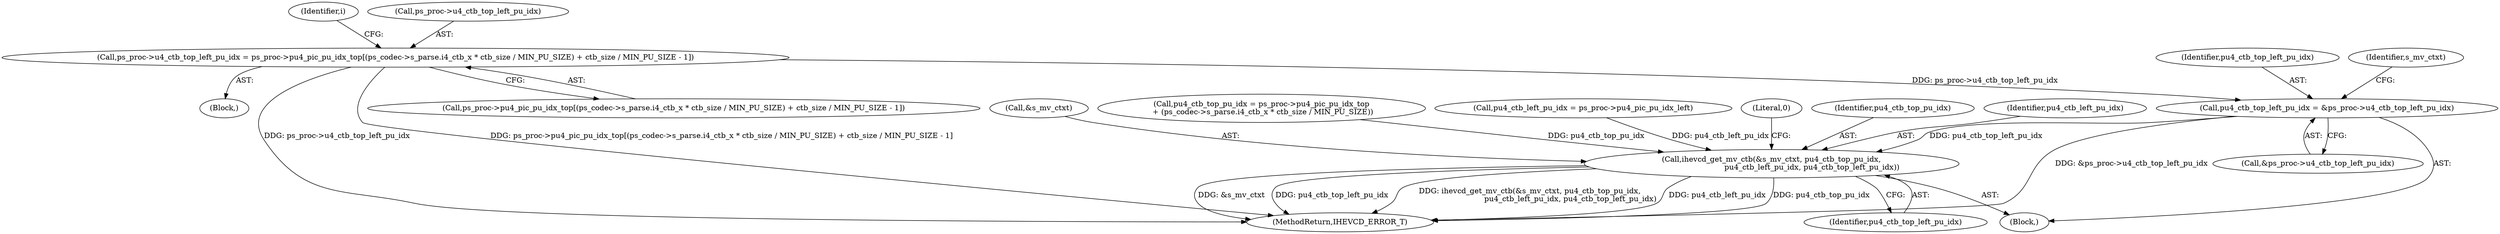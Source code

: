 digraph "0_Android_bcfc7124f6ef9f1ec128fb2e90de774a5b33d199_0@array" {
"1003608" [label="(Call,ps_proc->u4_ctb_top_left_pu_idx = ps_proc->pu4_pic_pu_idx_top[(ps_codec->s_parse.i4_ctb_x * ctb_size / MIN_PU_SIZE) + ctb_size / MIN_PU_SIZE - 1])"];
"1003201" [label="(Call,pu4_ctb_top_left_pu_idx = &ps_proc->u4_ctb_top_left_pu_idx)"];
"1003322" [label="(Call,ihevcd_get_mv_ctb(&s_mv_ctxt, pu4_ctb_top_pu_idx,\n                                  pu4_ctb_left_pu_idx, pu4_ctb_top_left_pu_idx))"];
"1003323" [label="(Call,&s_mv_ctxt)"];
"1005079" [label="(MethodReturn,IHEVCD_ERROR_T)"];
"1003203" [label="(Call,&ps_proc->u4_ctb_top_left_pu_idx)"];
"1003633" [label="(Identifier,i)"];
"1003608" [label="(Call,ps_proc->u4_ctb_top_left_pu_idx = ps_proc->pu4_pic_pu_idx_top[(ps_codec->s_parse.i4_ctb_x * ctb_size / MIN_PU_SIZE) + ctb_size / MIN_PU_SIZE - 1])"];
"1003609" [label="(Call,ps_proc->u4_ctb_top_left_pu_idx)"];
"1003102" [label="(Block,)"];
"1003612" [label="(Call,ps_proc->pu4_pic_pu_idx_top[(ps_codec->s_parse.i4_ctb_x * ctb_size / MIN_PU_SIZE) + ctb_size / MIN_PU_SIZE - 1])"];
"1003181" [label="(Call,pu4_ctb_top_pu_idx = ps_proc->pu4_pic_pu_idx_top\n + (ps_codec->s_parse.i4_ctb_x * ctb_size / MIN_PU_SIZE))"];
"1003196" [label="(Call,pu4_ctb_left_pu_idx = ps_proc->pu4_pic_pu_idx_left)"];
"1003689" [label="(Literal,0)"];
"1003210" [label="(Identifier,s_mv_ctxt)"];
"1003325" [label="(Identifier,pu4_ctb_top_pu_idx)"];
"1003585" [label="(Block,)"];
"1003201" [label="(Call,pu4_ctb_top_left_pu_idx = &ps_proc->u4_ctb_top_left_pu_idx)"];
"1003327" [label="(Identifier,pu4_ctb_top_left_pu_idx)"];
"1003202" [label="(Identifier,pu4_ctb_top_left_pu_idx)"];
"1003326" [label="(Identifier,pu4_ctb_left_pu_idx)"];
"1003322" [label="(Call,ihevcd_get_mv_ctb(&s_mv_ctxt, pu4_ctb_top_pu_idx,\n                                  pu4_ctb_left_pu_idx, pu4_ctb_top_left_pu_idx))"];
"1003608" -> "1003585"  [label="AST: "];
"1003608" -> "1003612"  [label="CFG: "];
"1003609" -> "1003608"  [label="AST: "];
"1003612" -> "1003608"  [label="AST: "];
"1003633" -> "1003608"  [label="CFG: "];
"1003608" -> "1005079"  [label="DDG: ps_proc->u4_ctb_top_left_pu_idx"];
"1003608" -> "1005079"  [label="DDG: ps_proc->pu4_pic_pu_idx_top[(ps_codec->s_parse.i4_ctb_x * ctb_size / MIN_PU_SIZE) + ctb_size / MIN_PU_SIZE - 1]"];
"1003608" -> "1003201"  [label="DDG: ps_proc->u4_ctb_top_left_pu_idx"];
"1003201" -> "1003102"  [label="AST: "];
"1003201" -> "1003203"  [label="CFG: "];
"1003202" -> "1003201"  [label="AST: "];
"1003203" -> "1003201"  [label="AST: "];
"1003210" -> "1003201"  [label="CFG: "];
"1003201" -> "1005079"  [label="DDG: &ps_proc->u4_ctb_top_left_pu_idx"];
"1003201" -> "1003322"  [label="DDG: pu4_ctb_top_left_pu_idx"];
"1003322" -> "1003102"  [label="AST: "];
"1003322" -> "1003327"  [label="CFG: "];
"1003323" -> "1003322"  [label="AST: "];
"1003325" -> "1003322"  [label="AST: "];
"1003326" -> "1003322"  [label="AST: "];
"1003327" -> "1003322"  [label="AST: "];
"1003689" -> "1003322"  [label="CFG: "];
"1003322" -> "1005079"  [label="DDG: ihevcd_get_mv_ctb(&s_mv_ctxt, pu4_ctb_top_pu_idx,\n                                  pu4_ctb_left_pu_idx, pu4_ctb_top_left_pu_idx)"];
"1003322" -> "1005079"  [label="DDG: pu4_ctb_left_pu_idx"];
"1003322" -> "1005079"  [label="DDG: pu4_ctb_top_pu_idx"];
"1003322" -> "1005079"  [label="DDG: &s_mv_ctxt"];
"1003322" -> "1005079"  [label="DDG: pu4_ctb_top_left_pu_idx"];
"1003181" -> "1003322"  [label="DDG: pu4_ctb_top_pu_idx"];
"1003196" -> "1003322"  [label="DDG: pu4_ctb_left_pu_idx"];
}
